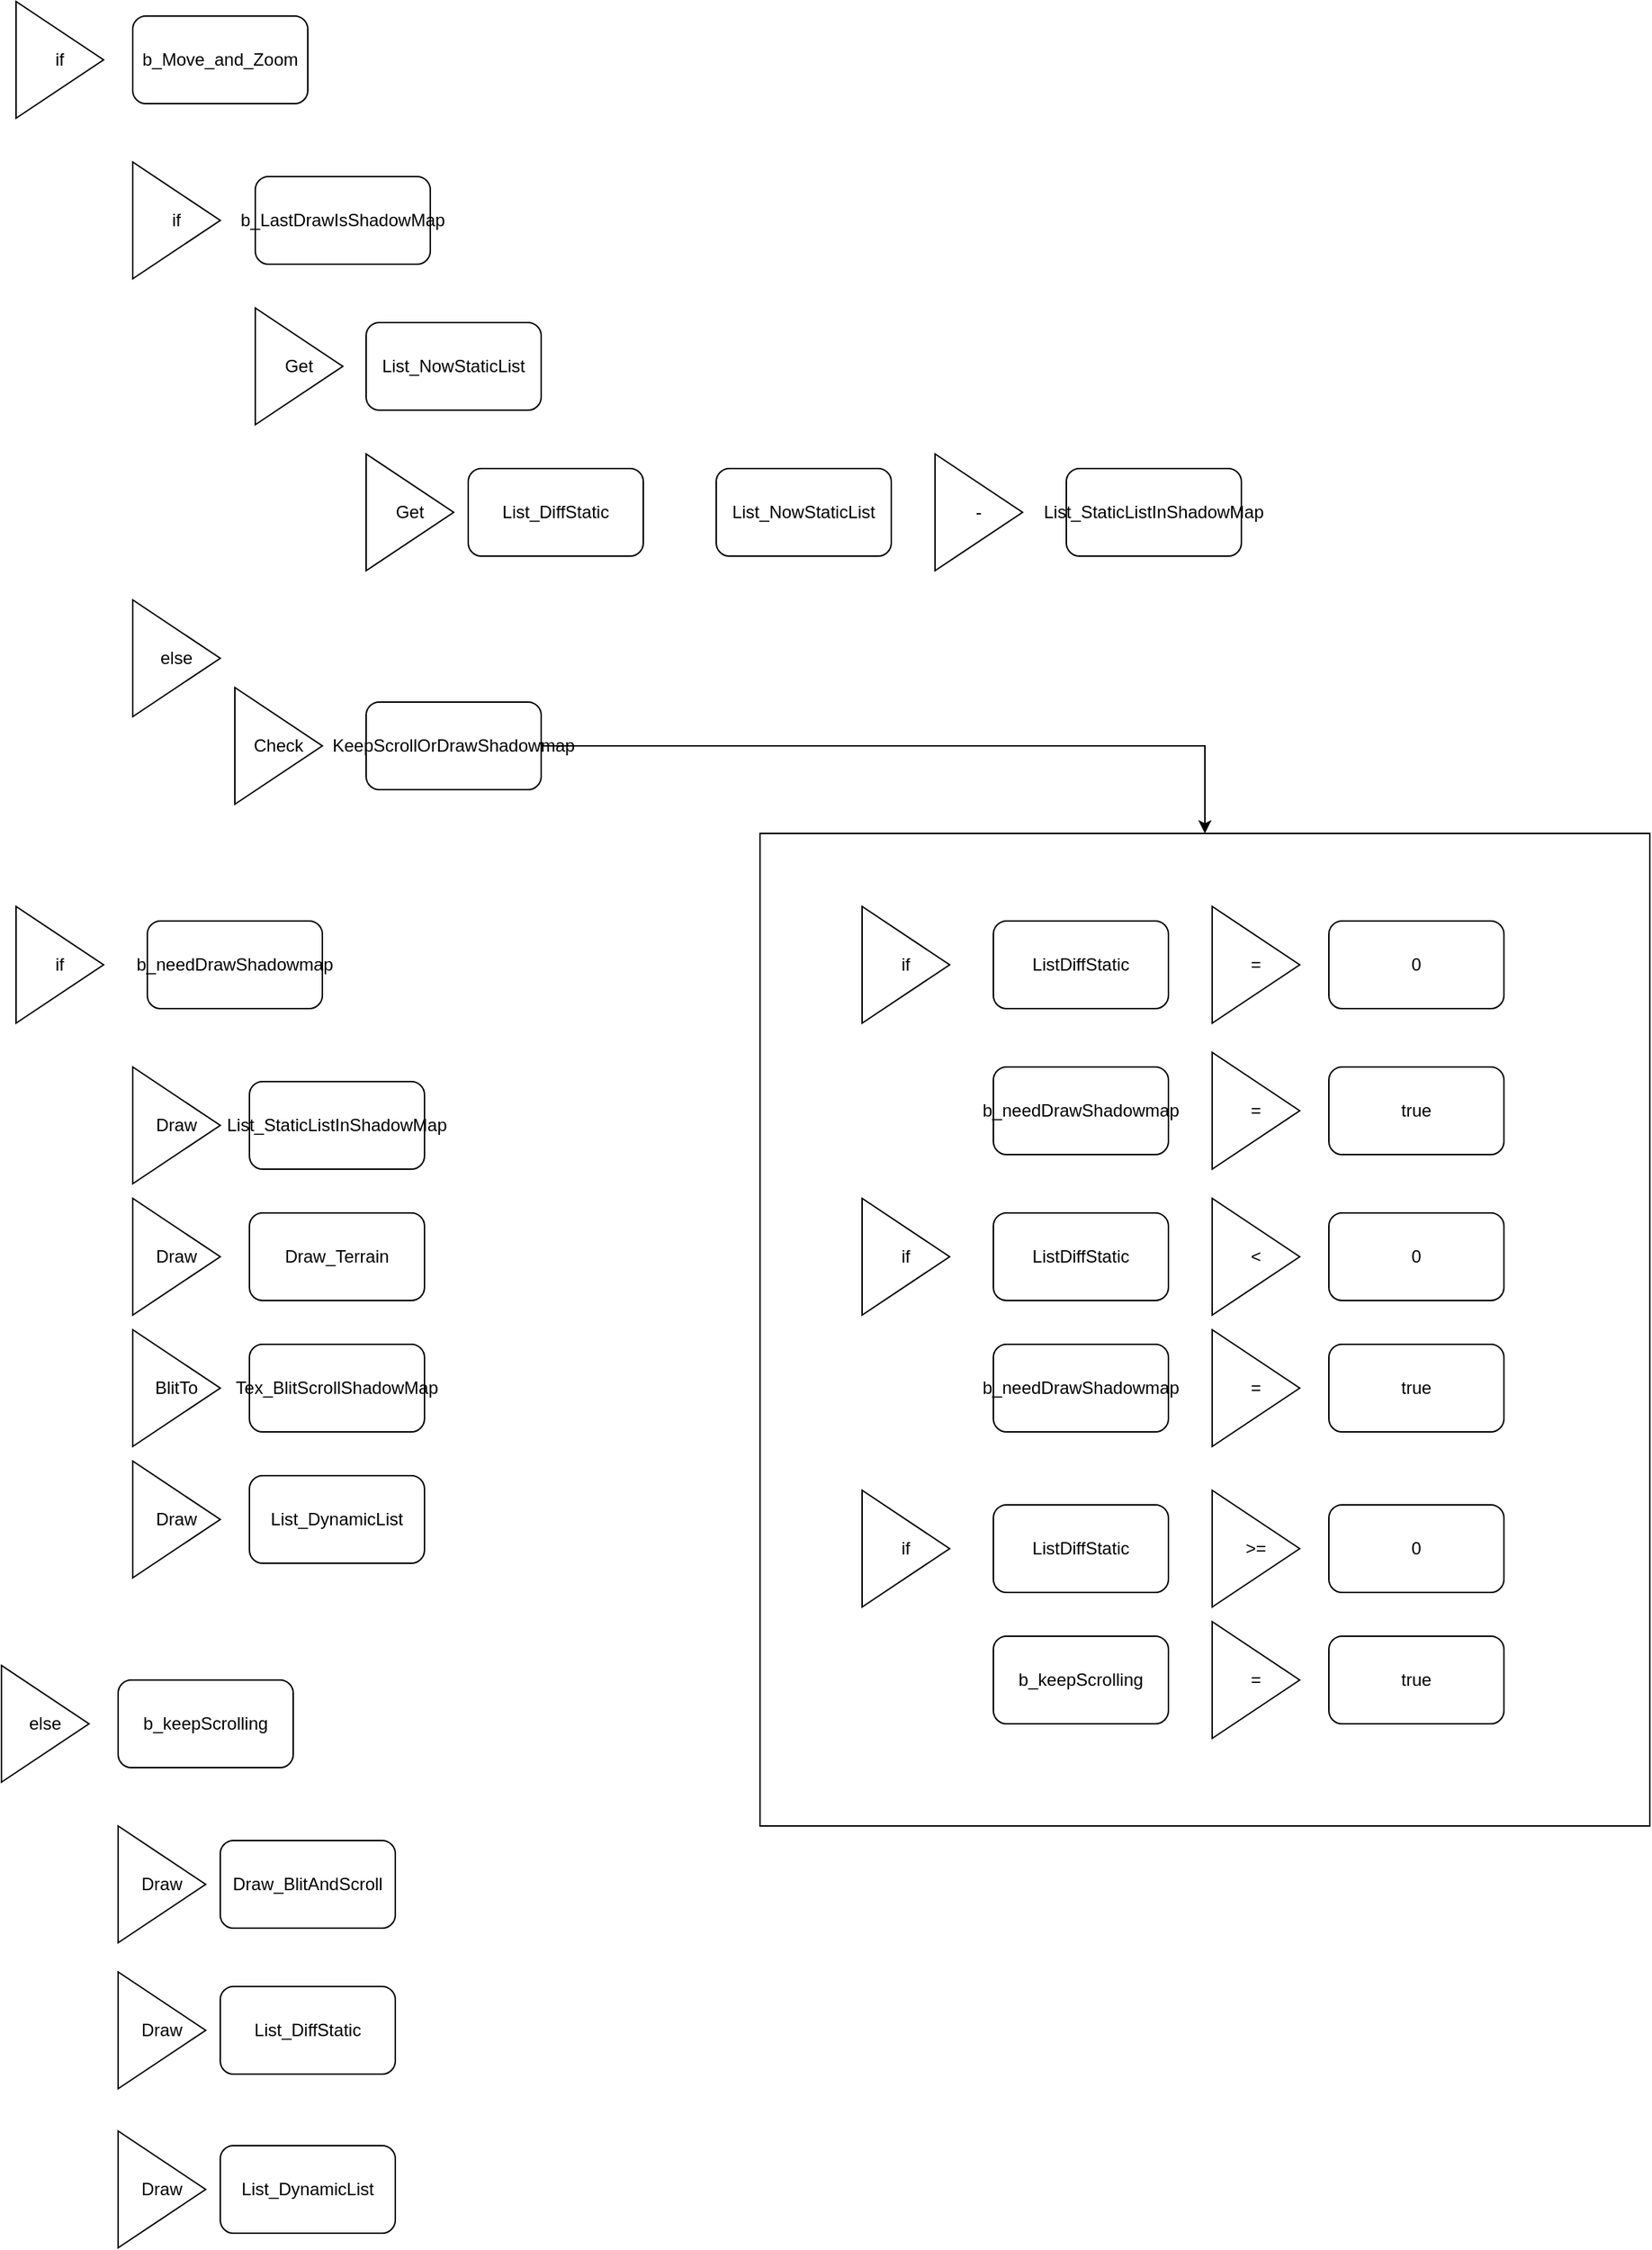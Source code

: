 <mxfile version="21.8.0" type="github">
  <diagram name="第 1 页" id="tpTIRuwBdYfcU_tK5nhm">
    <mxGraphModel dx="2074" dy="1193" grid="1" gridSize="10" guides="1" tooltips="1" connect="1" arrows="1" fold="1" page="1" pageScale="1" pageWidth="827" pageHeight="1169" math="0" shadow="0">
      <root>
        <mxCell id="0" />
        <mxCell id="1" parent="0" />
        <mxCell id="cVDtUpflLroiLYzEPpSZ-59" value="" style="rounded=0;whiteSpace=wrap;html=1;" vertex="1" parent="1">
          <mxGeometry x="640" y="700" width="610" height="680" as="geometry" />
        </mxCell>
        <mxCell id="qYZ6arqdh1aG3K48zh44-1" value="b_Move_and_Zoom" style="rounded=1;whiteSpace=wrap;html=1;" parent="1" vertex="1">
          <mxGeometry x="210" y="140" width="120" height="60" as="geometry" />
        </mxCell>
        <mxCell id="qYZ6arqdh1aG3K48zh44-3" value="Draw_BlitAndScroll" style="rounded=1;whiteSpace=wrap;html=1;" parent="1" vertex="1">
          <mxGeometry x="270" y="1390" width="120" height="60" as="geometry" />
        </mxCell>
        <mxCell id="qYZ6arqdh1aG3K48zh44-5" value="List_NowStaticList" style="rounded=1;whiteSpace=wrap;html=1;" parent="1" vertex="1">
          <mxGeometry x="370" y="350" width="120" height="60" as="geometry" />
        </mxCell>
        <mxCell id="qYZ6arqdh1aG3K48zh44-6" value="List_DiffStatic" style="rounded=1;whiteSpace=wrap;html=1;" parent="1" vertex="1">
          <mxGeometry x="270" y="1490" width="120" height="60" as="geometry" />
        </mxCell>
        <mxCell id="cVDtUpflLroiLYzEPpSZ-1" value="if" style="triangle;whiteSpace=wrap;html=1;" vertex="1" parent="1">
          <mxGeometry x="130" y="130" width="60" height="80" as="geometry" />
        </mxCell>
        <mxCell id="cVDtUpflLroiLYzEPpSZ-2" value="if" style="triangle;whiteSpace=wrap;html=1;" vertex="1" parent="1">
          <mxGeometry x="210" y="240" width="60" height="80" as="geometry" />
        </mxCell>
        <mxCell id="cVDtUpflLroiLYzEPpSZ-4" value="b_LastDrawIsShadowMap" style="rounded=1;whiteSpace=wrap;html=1;" vertex="1" parent="1">
          <mxGeometry x="294" y="250" width="120" height="60" as="geometry" />
        </mxCell>
        <mxCell id="cVDtUpflLroiLYzEPpSZ-5" value="Get" style="triangle;whiteSpace=wrap;html=1;" vertex="1" parent="1">
          <mxGeometry x="294" y="340" width="60" height="80" as="geometry" />
        </mxCell>
        <mxCell id="cVDtUpflLroiLYzEPpSZ-6" value="Get" style="triangle;whiteSpace=wrap;html=1;" vertex="1" parent="1">
          <mxGeometry x="370" y="440" width="60" height="80" as="geometry" />
        </mxCell>
        <mxCell id="cVDtUpflLroiLYzEPpSZ-7" value="List_DiffStatic" style="rounded=1;whiteSpace=wrap;html=1;" vertex="1" parent="1">
          <mxGeometry x="440" y="450" width="120" height="60" as="geometry" />
        </mxCell>
        <mxCell id="cVDtUpflLroiLYzEPpSZ-8" value="List_NowStaticList" style="rounded=1;whiteSpace=wrap;html=1;" vertex="1" parent="1">
          <mxGeometry x="610" y="450" width="120" height="60" as="geometry" />
        </mxCell>
        <mxCell id="cVDtUpflLroiLYzEPpSZ-9" value="-" style="triangle;whiteSpace=wrap;html=1;" vertex="1" parent="1">
          <mxGeometry x="760" y="440" width="60" height="80" as="geometry" />
        </mxCell>
        <mxCell id="cVDtUpflLroiLYzEPpSZ-10" value="List_StaticListInShadowMap" style="rounded=1;whiteSpace=wrap;html=1;" vertex="1" parent="1">
          <mxGeometry x="850" y="450" width="120" height="60" as="geometry" />
        </mxCell>
        <mxCell id="cVDtUpflLroiLYzEPpSZ-11" value="else" style="triangle;whiteSpace=wrap;html=1;" vertex="1" parent="1">
          <mxGeometry x="210" y="540" width="60" height="80" as="geometry" />
        </mxCell>
        <mxCell id="cVDtUpflLroiLYzEPpSZ-14" value="Check" style="triangle;whiteSpace=wrap;html=1;" vertex="1" parent="1">
          <mxGeometry x="280" y="600" width="60" height="80" as="geometry" />
        </mxCell>
        <mxCell id="cVDtUpflLroiLYzEPpSZ-60" style="edgeStyle=orthogonalEdgeStyle;rounded=0;orthogonalLoop=1;jettySize=auto;html=1;" edge="1" parent="1" source="cVDtUpflLroiLYzEPpSZ-15" target="cVDtUpflLroiLYzEPpSZ-59">
          <mxGeometry relative="1" as="geometry" />
        </mxCell>
        <mxCell id="cVDtUpflLroiLYzEPpSZ-15" value="KeepScrollOrDrawShadowmap" style="rounded=1;whiteSpace=wrap;html=1;" vertex="1" parent="1">
          <mxGeometry x="370" y="610" width="120" height="60" as="geometry" />
        </mxCell>
        <mxCell id="cVDtUpflLroiLYzEPpSZ-16" value="if" style="triangle;whiteSpace=wrap;html=1;" vertex="1" parent="1">
          <mxGeometry x="130" y="750" width="60" height="80" as="geometry" />
        </mxCell>
        <mxCell id="cVDtUpflLroiLYzEPpSZ-17" value="b_needDrawShadowmap" style="rounded=1;whiteSpace=wrap;html=1;" vertex="1" parent="1">
          <mxGeometry x="220" y="760" width="120" height="60" as="geometry" />
        </mxCell>
        <mxCell id="cVDtUpflLroiLYzEPpSZ-18" value="Draw" style="triangle;whiteSpace=wrap;html=1;" vertex="1" parent="1">
          <mxGeometry x="210" y="860" width="60" height="80" as="geometry" />
        </mxCell>
        <mxCell id="cVDtUpflLroiLYzEPpSZ-19" value="List_StaticListInShadowMap" style="rounded=1;whiteSpace=wrap;html=1;" vertex="1" parent="1">
          <mxGeometry x="290" y="870" width="120" height="60" as="geometry" />
        </mxCell>
        <mxCell id="cVDtUpflLroiLYzEPpSZ-20" value="BlitTo" style="triangle;whiteSpace=wrap;html=1;" vertex="1" parent="1">
          <mxGeometry x="210" y="1040" width="60" height="80" as="geometry" />
        </mxCell>
        <mxCell id="cVDtUpflLroiLYzEPpSZ-21" value="Tex_BlitScrollShadowMap" style="rounded=1;whiteSpace=wrap;html=1;" vertex="1" parent="1">
          <mxGeometry x="290" y="1050" width="120" height="60" as="geometry" />
        </mxCell>
        <mxCell id="cVDtUpflLroiLYzEPpSZ-22" value="Draw" style="triangle;whiteSpace=wrap;html=1;" vertex="1" parent="1">
          <mxGeometry x="210" y="1130" width="60" height="80" as="geometry" />
        </mxCell>
        <mxCell id="cVDtUpflLroiLYzEPpSZ-23" value="List_DynamicList" style="rounded=1;whiteSpace=wrap;html=1;" vertex="1" parent="1">
          <mxGeometry x="290" y="1140" width="120" height="60" as="geometry" />
        </mxCell>
        <mxCell id="cVDtUpflLroiLYzEPpSZ-24" value="else" style="triangle;whiteSpace=wrap;html=1;" vertex="1" parent="1">
          <mxGeometry x="120" y="1270" width="60" height="80" as="geometry" />
        </mxCell>
        <mxCell id="cVDtUpflLroiLYzEPpSZ-25" value="b_keepScrolling" style="rounded=1;whiteSpace=wrap;html=1;" vertex="1" parent="1">
          <mxGeometry x="200" y="1280" width="120" height="60" as="geometry" />
        </mxCell>
        <mxCell id="cVDtUpflLroiLYzEPpSZ-26" value="Draw" style="triangle;whiteSpace=wrap;html=1;" vertex="1" parent="1">
          <mxGeometry x="200" y="1480" width="60" height="80" as="geometry" />
        </mxCell>
        <mxCell id="cVDtUpflLroiLYzEPpSZ-27" value="Draw" style="triangle;whiteSpace=wrap;html=1;" vertex="1" parent="1">
          <mxGeometry x="200" y="1589" width="60" height="80" as="geometry" />
        </mxCell>
        <mxCell id="cVDtUpflLroiLYzEPpSZ-28" value="List_DynamicList" style="rounded=1;whiteSpace=wrap;html=1;" vertex="1" parent="1">
          <mxGeometry x="270" y="1599" width="120" height="60" as="geometry" />
        </mxCell>
        <mxCell id="cVDtUpflLroiLYzEPpSZ-29" value="Draw" style="triangle;whiteSpace=wrap;html=1;" vertex="1" parent="1">
          <mxGeometry x="200" y="1380" width="60" height="80" as="geometry" />
        </mxCell>
        <mxCell id="cVDtUpflLroiLYzEPpSZ-30" value="Draw_Terrain" style="rounded=1;whiteSpace=wrap;html=1;" vertex="1" parent="1">
          <mxGeometry x="290" y="960" width="120" height="60" as="geometry" />
        </mxCell>
        <mxCell id="cVDtUpflLroiLYzEPpSZ-31" value="Draw" style="triangle;whiteSpace=wrap;html=1;" vertex="1" parent="1">
          <mxGeometry x="210" y="950" width="60" height="80" as="geometry" />
        </mxCell>
        <mxCell id="cVDtUpflLroiLYzEPpSZ-33" value="if" style="triangle;whiteSpace=wrap;html=1;" vertex="1" parent="1">
          <mxGeometry x="710" y="750" width="60" height="80" as="geometry" />
        </mxCell>
        <mxCell id="cVDtUpflLroiLYzEPpSZ-34" value="ListDiffStatic" style="rounded=1;whiteSpace=wrap;html=1;" vertex="1" parent="1">
          <mxGeometry x="800" y="760" width="120" height="60" as="geometry" />
        </mxCell>
        <mxCell id="cVDtUpflLroiLYzEPpSZ-35" value="=" style="triangle;whiteSpace=wrap;html=1;" vertex="1" parent="1">
          <mxGeometry x="950" y="750" width="60" height="80" as="geometry" />
        </mxCell>
        <mxCell id="cVDtUpflLroiLYzEPpSZ-36" value="0" style="rounded=1;whiteSpace=wrap;html=1;" vertex="1" parent="1">
          <mxGeometry x="1030" y="760" width="120" height="60" as="geometry" />
        </mxCell>
        <mxCell id="cVDtUpflLroiLYzEPpSZ-38" value="b_needDrawShadowmap" style="rounded=1;whiteSpace=wrap;html=1;" vertex="1" parent="1">
          <mxGeometry x="800" y="860" width="120" height="60" as="geometry" />
        </mxCell>
        <mxCell id="cVDtUpflLroiLYzEPpSZ-39" value="=" style="triangle;whiteSpace=wrap;html=1;" vertex="1" parent="1">
          <mxGeometry x="950" y="850" width="60" height="80" as="geometry" />
        </mxCell>
        <mxCell id="cVDtUpflLroiLYzEPpSZ-40" value="true" style="rounded=1;whiteSpace=wrap;html=1;" vertex="1" parent="1">
          <mxGeometry x="1030" y="860" width="120" height="60" as="geometry" />
        </mxCell>
        <mxCell id="cVDtUpflLroiLYzEPpSZ-41" value="if" style="triangle;whiteSpace=wrap;html=1;" vertex="1" parent="1">
          <mxGeometry x="710" y="950" width="60" height="80" as="geometry" />
        </mxCell>
        <mxCell id="cVDtUpflLroiLYzEPpSZ-42" value="ListDiffStatic" style="rounded=1;whiteSpace=wrap;html=1;" vertex="1" parent="1">
          <mxGeometry x="800" y="960" width="120" height="60" as="geometry" />
        </mxCell>
        <mxCell id="cVDtUpflLroiLYzEPpSZ-43" value="&amp;lt;" style="triangle;whiteSpace=wrap;html=1;" vertex="1" parent="1">
          <mxGeometry x="950" y="950" width="60" height="80" as="geometry" />
        </mxCell>
        <mxCell id="cVDtUpflLroiLYzEPpSZ-44" value="0" style="rounded=1;whiteSpace=wrap;html=1;" vertex="1" parent="1">
          <mxGeometry x="1030" y="960" width="120" height="60" as="geometry" />
        </mxCell>
        <mxCell id="cVDtUpflLroiLYzEPpSZ-47" value="b_needDrawShadowmap" style="rounded=1;whiteSpace=wrap;html=1;" vertex="1" parent="1">
          <mxGeometry x="800" y="1050" width="120" height="60" as="geometry" />
        </mxCell>
        <mxCell id="cVDtUpflLroiLYzEPpSZ-48" value="=" style="triangle;whiteSpace=wrap;html=1;" vertex="1" parent="1">
          <mxGeometry x="950" y="1040" width="60" height="80" as="geometry" />
        </mxCell>
        <mxCell id="cVDtUpflLroiLYzEPpSZ-49" value="true" style="rounded=1;whiteSpace=wrap;html=1;" vertex="1" parent="1">
          <mxGeometry x="1030" y="1050" width="120" height="60" as="geometry" />
        </mxCell>
        <mxCell id="cVDtUpflLroiLYzEPpSZ-50" value="if" style="triangle;whiteSpace=wrap;html=1;" vertex="1" parent="1">
          <mxGeometry x="710" y="1150" width="60" height="80" as="geometry" />
        </mxCell>
        <mxCell id="cVDtUpflLroiLYzEPpSZ-51" value="ListDiffStatic" style="rounded=1;whiteSpace=wrap;html=1;" vertex="1" parent="1">
          <mxGeometry x="800" y="1160" width="120" height="60" as="geometry" />
        </mxCell>
        <mxCell id="cVDtUpflLroiLYzEPpSZ-52" value="&amp;gt;=" style="triangle;whiteSpace=wrap;html=1;" vertex="1" parent="1">
          <mxGeometry x="950" y="1150" width="60" height="80" as="geometry" />
        </mxCell>
        <mxCell id="cVDtUpflLroiLYzEPpSZ-53" value="0" style="rounded=1;whiteSpace=wrap;html=1;" vertex="1" parent="1">
          <mxGeometry x="1030" y="1160" width="120" height="60" as="geometry" />
        </mxCell>
        <mxCell id="cVDtUpflLroiLYzEPpSZ-54" value="b_keepScrolling" style="rounded=1;whiteSpace=wrap;html=1;" vertex="1" parent="1">
          <mxGeometry x="800" y="1250" width="120" height="60" as="geometry" />
        </mxCell>
        <mxCell id="cVDtUpflLroiLYzEPpSZ-55" value="=" style="triangle;whiteSpace=wrap;html=1;" vertex="1" parent="1">
          <mxGeometry x="950" y="1240" width="60" height="80" as="geometry" />
        </mxCell>
        <mxCell id="cVDtUpflLroiLYzEPpSZ-56" value="true" style="rounded=1;whiteSpace=wrap;html=1;" vertex="1" parent="1">
          <mxGeometry x="1030" y="1250" width="120" height="60" as="geometry" />
        </mxCell>
      </root>
    </mxGraphModel>
  </diagram>
</mxfile>
